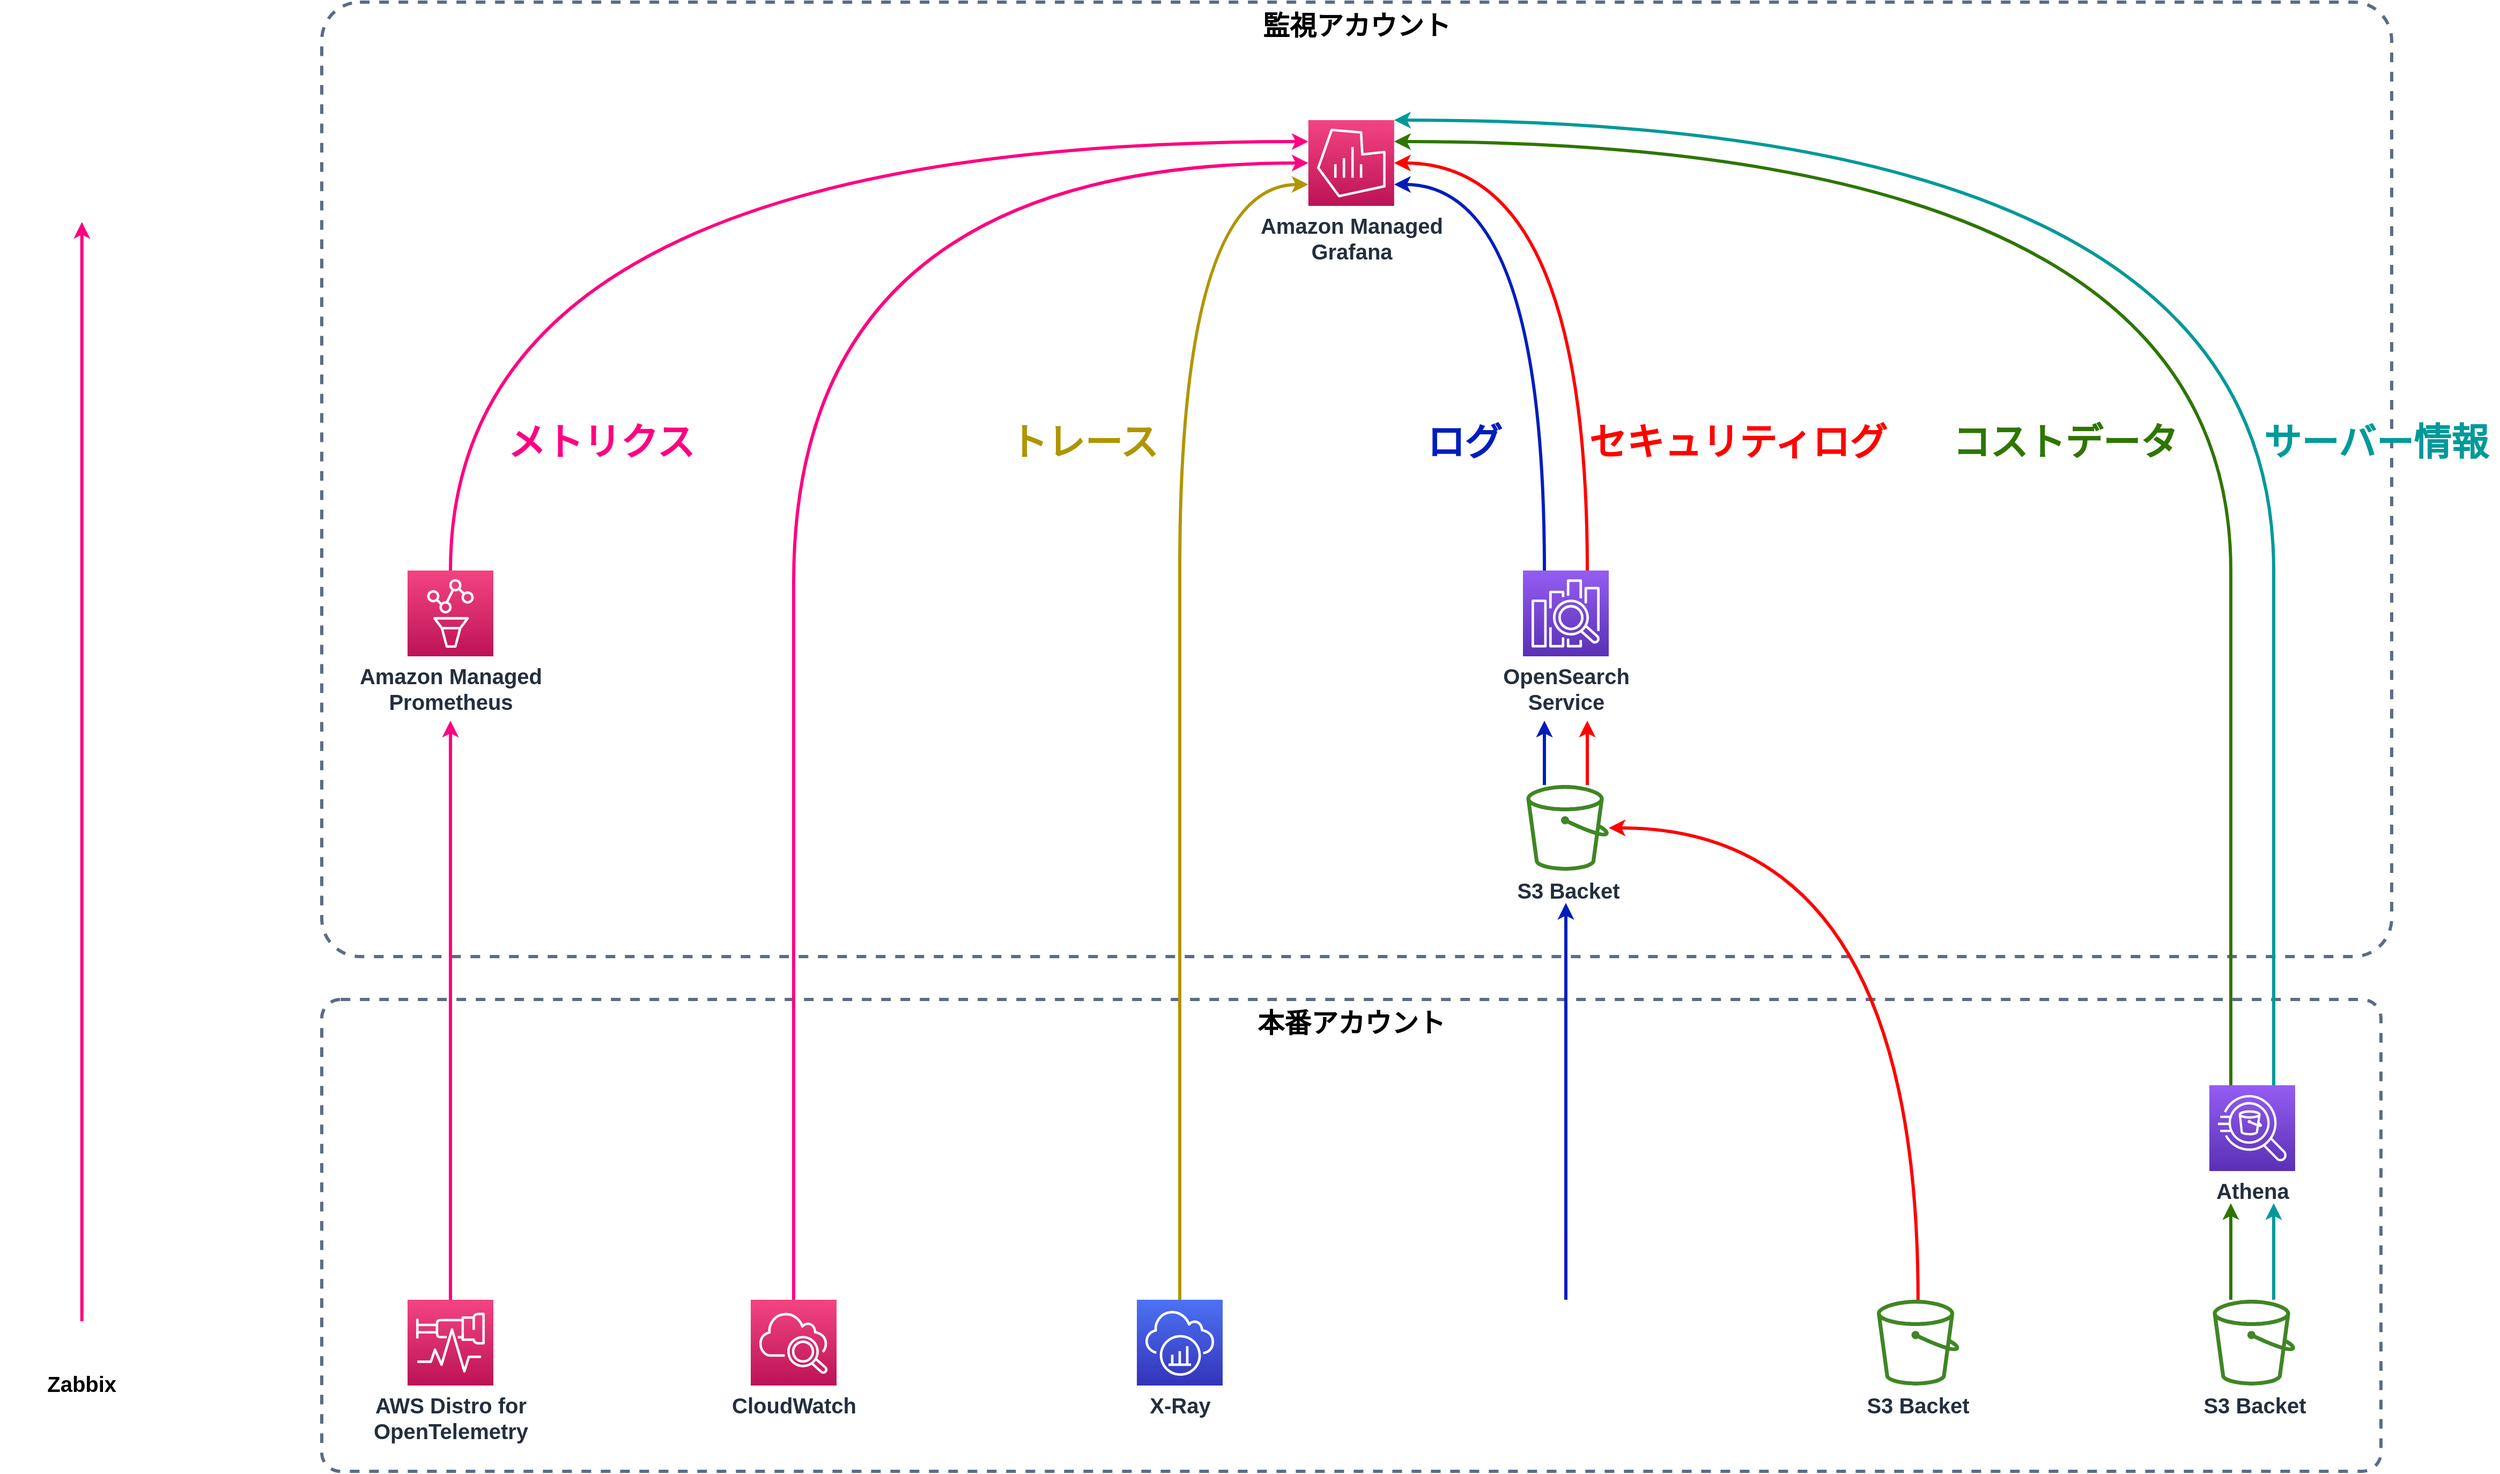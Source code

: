 <mxfile version="20.3.0" type="device"><diagram id="Ht1M8jgEwFfnCIfOTk4-" name="Page-1"><mxGraphModel dx="2583" dy="3570" grid="1" gridSize="10" guides="1" tooltips="1" connect="1" arrows="1" fold="1" page="0" pageScale="1" pageWidth="1169" pageHeight="827" math="0" shadow="0"><root><mxCell id="0"/><mxCell id="1" parent="0"/><mxCell id="ksRUTUtFgP9rrWS5Dxl5-9" value="本番アカウント" style="fillColor=none;strokeColor=#5A6C86;verticalAlign=top;fontStyle=1;fontColor=#000000;fontSize=25;strokeWidth=3;rounded=1;arcSize=4;shadow=0;dashed=1;" parent="1" vertex="1"><mxGeometry x="640" y="-400" width="1920" height="440" as="geometry"/></mxCell><mxCell id="ksRUTUtFgP9rrWS5Dxl5-8" value="監視アカウント" style="fillColor=none;strokeColor=#5A6C86;verticalAlign=top;fontStyle=1;fontColor=#000000;fontSize=25;strokeWidth=3;rounded=1;arcSize=4;shadow=0;dashed=1;" parent="1" vertex="1"><mxGeometry x="640" y="-1330" width="1930" height="890" as="geometry"/></mxCell><mxCell id="ba_7nCGos8NcndXZEmxs-107" value="" style="shape=image;verticalLabelPosition=bottom;labelBackgroundColor=default;verticalAlign=top;aspect=fixed;imageAspect=0;image=https://hogetech.info/wp-content/uploads/2022/05/cb704b55-1ba2-d775-c3f2-5841ddaee140.png;fontSize=15;fontStyle=1" parent="1" vertex="1"><mxGeometry x="1550" y="-1300" width="99.82" height="91.5" as="geometry"/></mxCell><mxCell id="ba_7nCGos8NcndXZEmxs-14" style="edgeStyle=orthogonalEdgeStyle;orthogonalLoop=1;jettySize=auto;html=1;exitX=0.5;exitY=0;exitDx=0;exitDy=0;entryX=0;entryY=0.25;entryDx=0;entryDy=0;entryPerimeter=0;strokeColor=#FF0080;strokeWidth=3;curved=1;exitPerimeter=0;" parent="1" source="-3Wo40sxnIRRl-H-h1zE-34" target="-3Wo40sxnIRRl-H-h1zE-35" edge="1"><mxGeometry relative="1" as="geometry"><mxPoint x="439.468" y="-869.78" as="sourcePoint"/></mxGeometry></mxCell><mxCell id="-3Wo40sxnIRRl-H-h1zE-34" value="Amazon Managed&lt;br style=&quot;font-size: 20px;&quot;&gt;Prometheus" style="sketch=0;points=[[0,0,0],[0.25,0,0],[0.5,0,0],[0.75,0,0],[1,0,0],[0,1,0],[0.25,1,0],[0.5,1,0],[0.75,1,0],[1,1,0],[0,0.25,0],[0,0.5,0],[0,0.75,0],[1,0.25,0],[1,0.5,0],[1,0.75,0]];points=[[0,0,0],[0.25,0,0],[0.5,0,0],[0.75,0,0],[1,0,0],[0,1,0],[0.25,1,0],[0.5,1,0],[0.75,1,0],[1,1,0],[0,0.25,0],[0,0.5,0],[0,0.75,0],[1,0.25,0],[1,0.5,0],[1,0.75,0]];outlineConnect=0;fontColor=#232F3E;gradientColor=#F34482;gradientDirection=north;fillColor=#BC1356;strokeColor=#ffffff;dashed=0;verticalLabelPosition=bottom;verticalAlign=top;align=center;html=1;fontSize=20;fontStyle=1;aspect=fixed;shape=mxgraph.aws4.resourceIcon;resIcon=mxgraph.aws4.managed_service_for_prometheus;strokeWidth=3;direction=east;" parent="1" vertex="1"><mxGeometry x="720.0" y="-800" width="80" height="80" as="geometry"/></mxCell><mxCell id="ksRUTUtFgP9rrWS5Dxl5-20" style="edgeStyle=orthogonalEdgeStyle;curved=1;orthogonalLoop=1;jettySize=auto;html=1;exitX=0;exitY=0.5;exitDx=0;exitDy=0;exitPerimeter=0;strokeColor=#FF0080;strokeWidth=3;fontSize=20;endArrow=none;endFill=0;startArrow=classic;startFill=1;" parent="1" source="-3Wo40sxnIRRl-H-h1zE-35" edge="1"><mxGeometry relative="1" as="geometry"><mxPoint x="1080" y="-790" as="targetPoint"/></mxGeometry></mxCell><mxCell id="-3Wo40sxnIRRl-H-h1zE-35" value="Amazon Managed&lt;br style=&quot;font-size: 20px;&quot;&gt;Grafana" style="sketch=0;points=[[0,0,0],[0.25,0,0],[0.5,0,0],[0.75,0,0],[1,0,0],[0,1,0],[0.25,1,0],[0.5,1,0],[0.75,1,0],[1,1,0],[0,0.25,0],[0,0.5,0],[0,0.75,0],[1,0.25,0],[1,0.5,0],[1,0.75,0]];points=[[0,0,0],[0.25,0,0],[0.5,0,0],[0.75,0,0],[1,0,0],[0,1,0],[0.25,1,0],[0.5,1,0],[0.75,1,0],[1,1,0],[0,0.25,0],[0,0.5,0],[0,0.75,0],[1,0.25,0],[1,0.5,0],[1,0.75,0]];outlineConnect=0;fontColor=#232F3E;gradientColor=#F34482;gradientDirection=north;fillColor=#BC1356;strokeColor=#ffffff;dashed=0;verticalLabelPosition=bottom;verticalAlign=top;align=center;html=1;fontSize=20;fontStyle=1;aspect=fixed;shape=mxgraph.aws4.resourceIcon;resIcon=mxgraph.aws4.managed_service_for_grafana;strokeWidth=3;direction=east;" parent="1" vertex="1"><mxGeometry x="1559.91" y="-1220" width="80" height="80" as="geometry"/></mxCell><mxCell id="ba_7nCGos8NcndXZEmxs-17" style="edgeStyle=orthogonalEdgeStyle;orthogonalLoop=1;jettySize=auto;html=1;strokeColor=#FF0080;strokeWidth=3;curved=1;exitX=0.5;exitY=0;exitDx=0;exitDy=0;exitPerimeter=0;endArrow=none;endFill=0;" parent="1" source="ksRUTUtFgP9rrWS5Dxl5-4" edge="1"><mxGeometry relative="1" as="geometry"><mxPoint x="1640" y="-990" as="sourcePoint"/><mxPoint x="1080" y="-790" as="targetPoint"/><Array as="points"><mxPoint x="1080" y="-380"/></Array></mxGeometry></mxCell><mxCell id="ba_7nCGos8NcndXZEmxs-15" style="edgeStyle=orthogonalEdgeStyle;orthogonalLoop=1;jettySize=auto;html=1;exitX=0.5;exitY=0;exitDx=0;exitDy=0;exitPerimeter=0;strokeColor=#B09500;strokeWidth=3;curved=1;endArrow=none;endFill=0;" parent="1" source="ksRUTUtFgP9rrWS5Dxl5-3" edge="1"><mxGeometry relative="1" as="geometry"><mxPoint x="1440" y="-800" as="targetPoint"/><mxPoint x="1440" y="-800" as="sourcePoint"/></mxGeometry></mxCell><mxCell id="ksRUTUtFgP9rrWS5Dxl5-19" style="edgeStyle=orthogonalEdgeStyle;curved=1;orthogonalLoop=1;jettySize=auto;html=1;strokeColor=#FF0080;strokeWidth=3;fontSize=20;endArrow=classic;endFill=1;entryX=0.5;entryY=1;entryDx=0;entryDy=0;" parent="1" source="-3Wo40sxnIRRl-H-h1zE-44" target="NU6cdm_AB0TpaWEsn78u-1" edge="1"><mxGeometry relative="1" as="geometry"><mxPoint x="420" y="-800" as="targetPoint"/><Array as="points"><mxPoint x="416" y="-1020"/><mxPoint x="416" y="-1020"/></Array></mxGeometry></mxCell><mxCell id="-3Wo40sxnIRRl-H-h1zE-44" value="Zabbix" style="shape=image;verticalLabelPosition=bottom;labelBackgroundColor=default;verticalAlign=top;aspect=fixed;imageAspect=0;image=https://www.sraoss.co.jp/tech-blog/wp-content/uploads/2018/07/zabbix_logo_500x131.png;fontSize=20;fontStyle=1;strokeWidth=3;direction=east;" parent="1" vertex="1"><mxGeometry x="340" y="-100" width="152.67" height="40" as="geometry"/></mxCell><mxCell id="ba_7nCGos8NcndXZEmxs-11" style="edgeStyle=orthogonalEdgeStyle;orthogonalLoop=1;jettySize=auto;html=1;strokeColor=#2D7600;strokeWidth=3;curved=1;entryX=1;entryY=0.25;entryDx=0;entryDy=0;entryPerimeter=0;" parent="1" target="-3Wo40sxnIRRl-H-h1zE-35" edge="1"><mxGeometry relative="1" as="geometry"><mxPoint x="1480" y="-1200" as="targetPoint"/><Array as="points"><mxPoint x="2420" y="-1200"/></Array><mxPoint x="2420" y="-800" as="sourcePoint"/></mxGeometry></mxCell><mxCell id="nOcW9cGM_L7JWIIkq4lg-1" style="edgeStyle=orthogonalEdgeStyle;orthogonalLoop=1;jettySize=auto;html=1;entryX=1;entryY=0;entryDx=0;entryDy=0;entryPerimeter=0;strokeColor=#009999;strokeWidth=3;curved=1;" parent="1" target="-3Wo40sxnIRRl-H-h1zE-35" edge="1"><mxGeometry relative="1" as="geometry"><Array as="points"><mxPoint x="2460" y="-1220"/></Array><mxPoint x="2460" y="-800" as="sourcePoint"/></mxGeometry></mxCell><mxCell id="ba_7nCGos8NcndXZEmxs-105" style="edgeStyle=orthogonalEdgeStyle;curved=1;orthogonalLoop=1;jettySize=auto;html=1;exitX=0.75;exitY=0;exitDx=0;exitDy=0;entryX=1;entryY=0.5;entryDx=0;entryDy=0;entryPerimeter=0;strokeColor=#FF0000;strokeWidth=3;fontSize=20;exitPerimeter=0;" parent="1" source="ba_7nCGos8NcndXZEmxs-104" target="-3Wo40sxnIRRl-H-h1zE-35" edge="1"><mxGeometry relative="1" as="geometry"><mxPoint x="2126.865" y="-830" as="sourcePoint"/></mxGeometry></mxCell><mxCell id="nOcW9cGM_L7JWIIkq4lg-2" style="edgeStyle=orthogonalEdgeStyle;curved=1;orthogonalLoop=1;jettySize=auto;html=1;exitX=0.25;exitY=0;exitDx=0;exitDy=0;exitPerimeter=0;entryX=1;entryY=0.75;entryDx=0;entryDy=0;entryPerimeter=0;strokeColor=#001DBC;strokeWidth=3;" parent="1" source="ba_7nCGos8NcndXZEmxs-104" target="-3Wo40sxnIRRl-H-h1zE-35" edge="1"><mxGeometry relative="1" as="geometry"/></mxCell><mxCell id="ba_7nCGos8NcndXZEmxs-104" value="OpenSearch&lt;br&gt;Service&lt;br&gt;" style="sketch=0;points=[[0,0,0],[0.25,0,0],[0.5,0,0],[0.75,0,0],[1,0,0],[0,1,0],[0.25,1,0],[0.5,1,0],[0.75,1,0],[1,1,0],[0,0.25,0],[0,0.5,0],[0,0.75,0],[1,0.25,0],[1,0.5,0],[1,0.75,0]];outlineConnect=0;fontColor=#232F3E;gradientColor=#945DF2;gradientDirection=north;fillColor=#5A30B5;strokeColor=#ffffff;dashed=0;verticalLabelPosition=bottom;verticalAlign=top;align=center;html=1;fontSize=20;fontStyle=1;aspect=fixed;shape=mxgraph.aws4.resourceIcon;resIcon=mxgraph.aws4.elasticsearch_service;strokeWidth=3;direction=east;" parent="1" vertex="1"><mxGeometry x="1760.0" y="-800" width="80" height="80" as="geometry"/></mxCell><mxCell id="HqMN1OnRuGX43zi7G45s-24" value="トレース" style="text;html=1;align=center;verticalAlign=middle;resizable=0;points=[];autosize=1;strokeColor=none;fillColor=none;fontStyle=1;fontSize=35;fontColor=#B09500;" parent="1" vertex="1"><mxGeometry x="1270" y="-950" width="160" height="60" as="geometry"/></mxCell><mxCell id="HqMN1OnRuGX43zi7G45s-25" value="&lt;font color=&quot;#ff0080&quot;&gt;メトリクス&lt;/font&gt;" style="text;html=1;align=center;verticalAlign=middle;resizable=0;points=[];autosize=1;strokeColor=none;fillColor=none;fontStyle=1;fontSize=35;fontColor=#B09500;" parent="1" vertex="1"><mxGeometry x="800" y="-950" width="200" height="60" as="geometry"/></mxCell><mxCell id="HqMN1OnRuGX43zi7G45s-26" value="&lt;font&gt;ログ&lt;/font&gt;" style="text;html=1;align=center;verticalAlign=middle;resizable=0;points=[];autosize=1;strokeColor=none;fillColor=none;fontStyle=1;fontSize=35;fontColor=#001DBC;" parent="1" vertex="1"><mxGeometry x="1660" y="-950" width="90" height="60" as="geometry"/></mxCell><mxCell id="HqMN1OnRuGX43zi7G45s-27" value="&lt;font color=&quot;#2d7600&quot;&gt;コストデータ&lt;/font&gt;" style="text;html=1;align=center;verticalAlign=middle;resizable=0;points=[];autosize=1;strokeColor=none;fillColor=none;fontStyle=1;fontSize=35;fontColor=#001DBC;" parent="1" vertex="1"><mxGeometry x="2150" y="-950" width="230" height="60" as="geometry"/></mxCell><mxCell id="HqMN1OnRuGX43zi7G45s-28" value="&lt;font color=&quot;#009999&quot;&gt;サーバー情報&lt;/font&gt;" style="text;html=1;align=center;verticalAlign=middle;resizable=0;points=[];autosize=1;strokeColor=none;fillColor=none;fontStyle=1;fontSize=35;fontColor=#001DBC;" parent="1" vertex="1"><mxGeometry x="2440" y="-950" width="230" height="60" as="geometry"/></mxCell><mxCell id="HqMN1OnRuGX43zi7G45s-29" value="&lt;font&gt;セキュリティログ&lt;/font&gt;" style="text;html=1;align=center;verticalAlign=middle;resizable=0;points=[];autosize=1;strokeColor=none;fillColor=none;fontStyle=1;fontSize=35;fontColor=#FF0000;" parent="1" vertex="1"><mxGeometry x="1810" y="-950" width="300" height="60" as="geometry"/></mxCell><mxCell id="ksRUTUtFgP9rrWS5Dxl5-13" style="edgeStyle=orthogonalEdgeStyle;curved=1;orthogonalLoop=1;jettySize=auto;html=1;strokeColor=#FF0000;strokeWidth=3;fontSize=20;" parent="1" source="ksRUTUtFgP9rrWS5Dxl5-1" target="ksRUTUtFgP9rrWS5Dxl5-6" edge="1"><mxGeometry relative="1" as="geometry"><mxPoint x="1800" y="-490" as="targetPoint"/><Array as="points"><mxPoint x="2128" y="-560"/></Array></mxGeometry></mxCell><mxCell id="ksRUTUtFgP9rrWS5Dxl5-1" value="S3 Backet" style="sketch=0;outlineConnect=0;fontColor=#232F3E;gradientColor=none;fillColor=#3F8624;strokeColor=none;dashed=0;verticalLabelPosition=bottom;verticalAlign=top;align=center;html=1;fontSize=20;fontStyle=1;aspect=fixed;pointerEvents=1;shape=mxgraph.aws4.bucket;direction=east;strokeWidth=3;" parent="1" vertex="1"><mxGeometry x="2090" y="-120" width="76.8" height="80" as="geometry"/></mxCell><mxCell id="ksRUTUtFgP9rrWS5Dxl5-2" value="S3 Backet" style="sketch=0;outlineConnect=0;fontColor=#232F3E;gradientColor=none;fillColor=#3F8624;strokeColor=none;dashed=0;verticalLabelPosition=bottom;verticalAlign=top;align=center;html=1;fontSize=20;fontStyle=1;aspect=fixed;pointerEvents=1;shape=mxgraph.aws4.bucket;direction=east;strokeWidth=3;" parent="1" vertex="1"><mxGeometry x="2403.2" y="-120" width="76.8" height="80" as="geometry"/></mxCell><mxCell id="ksRUTUtFgP9rrWS5Dxl5-3" value="X-Ray" style="sketch=0;points=[[0,0,0],[0.25,0,0],[0.5,0,0],[0.75,0,0],[1,0,0],[0,1,0],[0.25,1,0],[0.5,1,0],[0.75,1,0],[1,1,0],[0,0.25,0],[0,0.5,0],[0,0.75,0],[1,0.25,0],[1,0.5,0],[1,0.75,0]];outlineConnect=0;fontColor=#232F3E;gradientColor=#4D72F3;gradientDirection=north;fillColor=#3334B9;strokeColor=#ffffff;dashed=0;verticalLabelPosition=bottom;verticalAlign=top;align=center;html=1;fontSize=20;fontStyle=1;aspect=fixed;shape=mxgraph.aws4.resourceIcon;resIcon=mxgraph.aws4.xray;strokeWidth=3;direction=east;" parent="1" vertex="1"><mxGeometry x="1400" y="-120" width="80" height="80" as="geometry"/></mxCell><mxCell id="ksRUTUtFgP9rrWS5Dxl5-4" value="CloudWatch" style="sketch=0;points=[[0,0,0],[0.25,0,0],[0.5,0,0],[0.75,0,0],[1,0,0],[0,1,0],[0.25,1,0],[0.5,1,0],[0.75,1,0],[1,1,0],[0,0.25,0],[0,0.5,0],[0,0.75,0],[1,0.25,0],[1,0.5,0],[1,0.75,0]];points=[[0,0,0],[0.25,0,0],[0.5,0,0],[0.75,0,0],[1,0,0],[0,1,0],[0.25,1,0],[0.5,1,0],[0.75,1,0],[1,1,0],[0,0.25,0],[0,0.5,0],[0,0.75,0],[1,0.25,0],[1,0.5,0],[1,0.75,0]];outlineConnect=0;fontColor=#232F3E;gradientColor=#F34482;gradientDirection=north;fillColor=#BC1356;strokeColor=#ffffff;dashed=0;verticalLabelPosition=bottom;verticalAlign=top;align=center;html=1;fontSize=20;fontStyle=1;aspect=fixed;shape=mxgraph.aws4.resourceIcon;resIcon=mxgraph.aws4.cloudwatch_2;strokeWidth=3;direction=east;" parent="1" vertex="1"><mxGeometry x="1040" y="-120" width="80" height="80" as="geometry"/></mxCell><mxCell id="ksRUTUtFgP9rrWS5Dxl5-18" style="edgeStyle=orthogonalEdgeStyle;curved=1;orthogonalLoop=1;jettySize=auto;html=1;exitX=0.5;exitY=0;exitDx=0;exitDy=0;exitPerimeter=0;strokeColor=#FF0080;strokeWidth=3;fontSize=20;" parent="1" source="ksRUTUtFgP9rrWS5Dxl5-5" edge="1"><mxGeometry relative="1" as="geometry"><mxPoint x="760" y="-660" as="targetPoint"/></mxGeometry></mxCell><mxCell id="ksRUTUtFgP9rrWS5Dxl5-5" value="AWS Distro for&lt;br style=&quot;font-size: 20px;&quot;&gt;OpenTelemetry" style="sketch=0;points=[[0,0,0],[0.25,0,0],[0.5,0,0],[0.75,0,0],[1,0,0],[0,1,0],[0.25,1,0],[0.5,1,0],[0.75,1,0],[1,1,0],[0,0.25,0],[0,0.5,0],[0,0.75,0],[1,0.25,0],[1,0.5,0],[1,0.75,0]];points=[[0,0,0],[0.25,0,0],[0.5,0,0],[0.75,0,0],[1,0,0],[0,1,0],[0.25,1,0],[0.5,1,0],[0.75,1,0],[1,1,0],[0,0.25,0],[0,0.5,0],[0,0.75,0],[1,0.25,0],[1,0.5,0],[1,0.75,0]];outlineConnect=0;fontColor=#232F3E;gradientColor=#F34482;gradientDirection=north;fillColor=#BC1356;strokeColor=#ffffff;dashed=0;verticalLabelPosition=bottom;verticalAlign=top;align=center;html=1;fontSize=20;fontStyle=1;aspect=fixed;shape=mxgraph.aws4.resourceIcon;resIcon=mxgraph.aws4.distro_for_opentelemetry;strokeWidth=3;direction=east;" parent="1" vertex="1"><mxGeometry x="720" y="-120" width="80" height="80" as="geometry"/></mxCell><mxCell id="ksRUTUtFgP9rrWS5Dxl5-10" style="edgeStyle=orthogonalEdgeStyle;curved=1;orthogonalLoop=1;jettySize=auto;html=1;strokeColor=#001DBC;strokeWidth=3;fontSize=20;" parent="1" source="ksRUTUtFgP9rrWS5Dxl5-6" edge="1"><mxGeometry relative="1" as="geometry"><mxPoint x="1780" y="-660" as="targetPoint"/><Array as="points"><mxPoint x="1780" y="-630"/><mxPoint x="1780" y="-630"/></Array></mxGeometry></mxCell><mxCell id="ksRUTUtFgP9rrWS5Dxl5-11" style="edgeStyle=orthogonalEdgeStyle;curved=1;orthogonalLoop=1;jettySize=auto;html=1;strokeColor=#FF0000;strokeWidth=3;fontSize=20;" parent="1" source="ksRUTUtFgP9rrWS5Dxl5-6" edge="1"><mxGeometry relative="1" as="geometry"><mxPoint x="1820" y="-660" as="targetPoint"/><Array as="points"><mxPoint x="1820" y="-630"/><mxPoint x="1820" y="-630"/></Array></mxGeometry></mxCell><mxCell id="ksRUTUtFgP9rrWS5Dxl5-6" value="S3 Backet" style="sketch=0;outlineConnect=0;fontColor=#232F3E;gradientColor=none;fillColor=#3F8624;strokeColor=none;dashed=0;verticalLabelPosition=bottom;verticalAlign=top;align=center;html=1;fontSize=20;fontStyle=1;aspect=fixed;pointerEvents=1;shape=mxgraph.aws4.bucket;direction=east;strokeWidth=3;" parent="1" vertex="1"><mxGeometry x="1763.2" y="-600" width="76.8" height="80" as="geometry"/></mxCell><mxCell id="ksRUTUtFgP9rrWS5Dxl5-14" style="edgeStyle=orthogonalEdgeStyle;curved=1;orthogonalLoop=1;jettySize=auto;html=1;strokeColor=#2D7600;strokeWidth=3;fontSize=20;" parent="1" source="ksRUTUtFgP9rrWS5Dxl5-2" edge="1"><mxGeometry relative="1" as="geometry"><mxPoint x="2420" y="-210" as="targetPoint"/><Array as="points"><mxPoint x="2420" y="-140"/><mxPoint x="2420" y="-140"/></Array><mxPoint x="2420" y="-599.943" as="sourcePoint"/></mxGeometry></mxCell><mxCell id="ksRUTUtFgP9rrWS5Dxl5-15" style="edgeStyle=orthogonalEdgeStyle;curved=1;orthogonalLoop=1;jettySize=auto;html=1;strokeColor=#009999;strokeWidth=3;fontSize=20;startArrow=none;entryX=0.75;entryY=1;entryDx=0;entryDy=0;entryPerimeter=0;" parent="1" source="-3Wo40sxnIRRl-H-h1zE-51" target="-3Wo40sxnIRRl-H-h1zE-51" edge="1"><mxGeometry relative="1" as="geometry"><mxPoint x="2460" y="-690" as="targetPoint"/><Array as="points"><mxPoint x="2460" y="-240"/></Array><mxPoint x="2460" y="-599.943" as="sourcePoint"/></mxGeometry></mxCell><mxCell id="cUoPa6nH4pjOIWinY605-2" style="edgeStyle=orthogonalEdgeStyle;curved=1;orthogonalLoop=1;jettySize=auto;html=1;exitX=0.25;exitY=0;exitDx=0;exitDy=0;exitPerimeter=0;strokeColor=#2D7600;strokeWidth=3;fontSize=25;startArrow=none;startFill=0;endArrow=none;endFill=0;" parent="1" source="-3Wo40sxnIRRl-H-h1zE-51" edge="1"><mxGeometry relative="1" as="geometry"><mxPoint x="2420" y="-800" as="targetPoint"/><Array as="points"><mxPoint x="2420" y="-780"/><mxPoint x="2420" y="-780"/></Array></mxGeometry></mxCell><mxCell id="cUoPa6nH4pjOIWinY605-3" style="edgeStyle=orthogonalEdgeStyle;curved=1;orthogonalLoop=1;jettySize=auto;html=1;exitX=0.75;exitY=0;exitDx=0;exitDy=0;exitPerimeter=0;strokeColor=#009999;strokeWidth=3;fontSize=25;startArrow=none;startFill=0;endArrow=none;endFill=0;" parent="1" source="-3Wo40sxnIRRl-H-h1zE-51" edge="1"><mxGeometry relative="1" as="geometry"><mxPoint x="2460" y="-800" as="targetPoint"/><Array as="points"><mxPoint x="2460" y="-800"/></Array></mxGeometry></mxCell><mxCell id="-3Wo40sxnIRRl-H-h1zE-51" value="Athena" style="sketch=0;points=[[0,0,0],[0.25,0,0],[0.5,0,0],[0.75,0,0],[1,0,0],[0,1,0],[0.25,1,0],[0.5,1,0],[0.75,1,0],[1,1,0],[0,0.25,0],[0,0.5,0],[0,0.75,0],[1,0.25,0],[1,0.5,0],[1,0.75,0]];outlineConnect=0;fontColor=#232F3E;gradientColor=#945DF2;gradientDirection=north;fillColor=#5A30B5;strokeColor=#ffffff;dashed=0;verticalLabelPosition=bottom;verticalAlign=top;align=center;html=1;fontSize=20;fontStyle=1;aspect=fixed;shape=mxgraph.aws4.resourceIcon;resIcon=mxgraph.aws4.athena;strokeWidth=3;direction=east;" parent="1" vertex="1"><mxGeometry x="2400" y="-320" width="80" height="80" as="geometry"/></mxCell><mxCell id="cUoPa6nH4pjOIWinY605-1" value="" style="edgeStyle=orthogonalEdgeStyle;curved=1;orthogonalLoop=1;jettySize=auto;html=1;strokeColor=#009999;strokeWidth=3;fontSize=20;endArrow=classic;endFill=1;" parent="1" source="ksRUTUtFgP9rrWS5Dxl5-2" edge="1"><mxGeometry relative="1" as="geometry"><mxPoint x="2460" y="-210" as="targetPoint"/><Array as="points"><mxPoint x="2460" y="-140"/><mxPoint x="2460" y="-140"/></Array><mxPoint x="2460" y="-119.943" as="sourcePoint"/></mxGeometry></mxCell><mxCell id="NU6cdm_AB0TpaWEsn78u-1" value="" style="shape=image;verticalLabelPosition=bottom;labelBackgroundColor=default;verticalAlign=top;aspect=fixed;imageAspect=0;image=https://hogetech.info/wp-content/uploads/2022/05/cb704b55-1ba2-d775-c3f2-5841ddaee140.png;fontSize=15;fontStyle=1" parent="1" vertex="1"><mxGeometry x="350.06" y="-1246.5" width="132.55" height="121.5" as="geometry"/></mxCell><mxCell id="0gxytkBI1zHp5A9N3A42-4" style="edgeStyle=orthogonalEdgeStyle;orthogonalLoop=1;jettySize=auto;html=1;strokeColor=#B09500;strokeWidth=3;curved=1;entryX=0;entryY=0.75;entryDx=0;entryDy=0;entryPerimeter=0;" parent="1" target="-3Wo40sxnIRRl-H-h1zE-35" edge="1"><mxGeometry relative="1" as="geometry"><mxPoint x="1460" y="-780" as="targetPoint"/><mxPoint x="1440" y="-800" as="sourcePoint"/><Array as="points"><mxPoint x="1440" y="-1160"/></Array></mxGeometry></mxCell><mxCell id="0gxytkBI1zHp5A9N3A42-6" style="edgeStyle=orthogonalEdgeStyle;curved=1;orthogonalLoop=1;jettySize=auto;html=1;exitX=0.5;exitY=0;exitDx=0;exitDy=0;strokeColor=#001DBC;strokeWidth=3;fontSize=20;endArrow=classic;endFill=1;" parent="1" source="MyauoQkAOF7vavPjkgSI-1" edge="1"><mxGeometry relative="1" as="geometry"><mxPoint x="1800" y="-490" as="targetPoint"/><mxPoint x="1800.5" y="-120" as="sourcePoint"/></mxGeometry></mxCell><mxCell id="MyauoQkAOF7vavPjkgSI-1" value="" style="shape=image;verticalLabelPosition=bottom;labelBackgroundColor=default;verticalAlign=top;aspect=fixed;imageAspect=0;image=https://res.cloudinary.com/canonical/image/fetch/f_auto,q_auto,fl_sanitize,w_800,h_583/https://dashboard.snapcraft.io/site_media/appmedia/2020/02/logo-square.png;fontSize=20;fontStyle=1;strokeWidth=3;direction=east;" vertex="1" parent="1"><mxGeometry x="1731.4" y="-120" width="137.21" height="100" as="geometry"/></mxCell></root></mxGraphModel></diagram></mxfile>